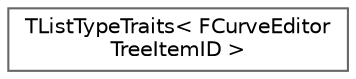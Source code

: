 digraph "Graphical Class Hierarchy"
{
 // INTERACTIVE_SVG=YES
 // LATEX_PDF_SIZE
  bgcolor="transparent";
  edge [fontname=Helvetica,fontsize=10,labelfontname=Helvetica,labelfontsize=10];
  node [fontname=Helvetica,fontsize=10,shape=box,height=0.2,width=0.4];
  rankdir="LR";
  Node0 [id="Node000000",label="TListTypeTraits\< FCurveEditor\lTreeItemID \>",height=0.2,width=0.4,color="grey40", fillcolor="white", style="filled",URL="$d4/d14/structTListTypeTraits_3_01FCurveEditorTreeItemID_01_4.html",tooltip=" "];
}
